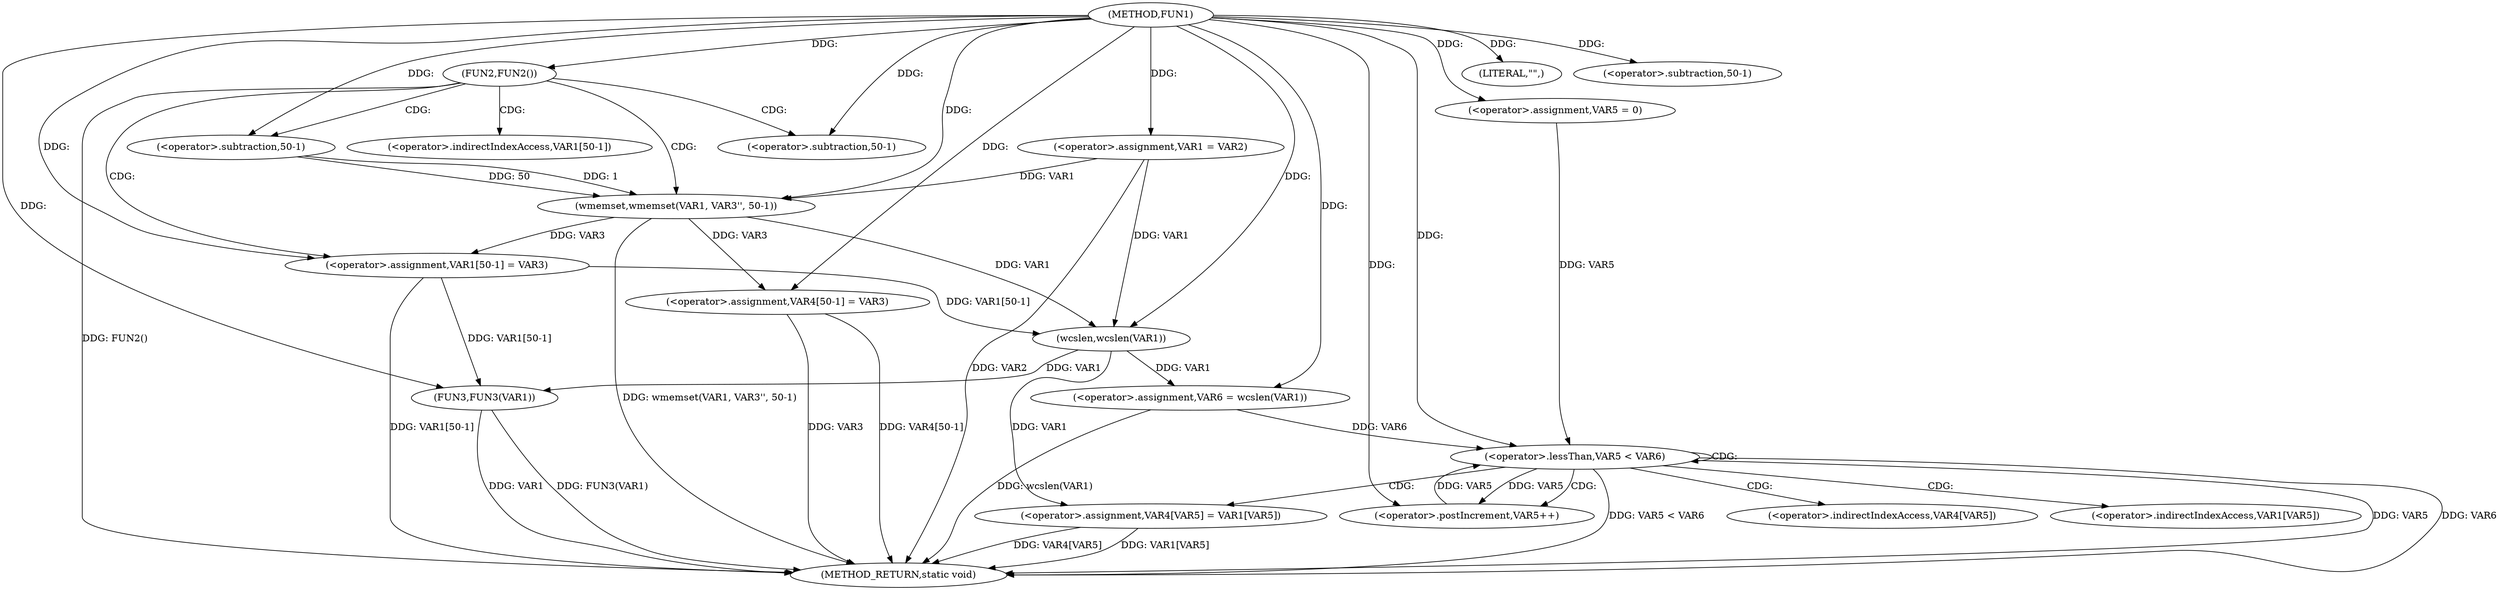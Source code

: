 digraph FUN1 {  
"1000100" [label = "(METHOD,FUN1)" ]
"1000157" [label = "(METHOD_RETURN,static void)" ]
"1000104" [label = "(<operator>.assignment,VAR1 = VAR2)" ]
"1000108" [label = "(FUN2,FUN2())" ]
"1000110" [label = "(wmemset,wmemset(VAR1, VAR3'', 50-1))" ]
"1000113" [label = "(<operator>.subtraction,50-1)" ]
"1000116" [label = "(<operator>.assignment,VAR1[50-1] = VAR3)" ]
"1000119" [label = "(<operator>.subtraction,50-1)" ]
"1000124" [label = "(LITERAL,\"\",)" ]
"1000127" [label = "(<operator>.assignment,VAR6 = wcslen(VAR1))" ]
"1000129" [label = "(wcslen,wcslen(VAR1))" ]
"1000132" [label = "(<operator>.assignment,VAR5 = 0)" ]
"1000135" [label = "(<operator>.lessThan,VAR5 < VAR6)" ]
"1000138" [label = "(<operator>.postIncrement,VAR5++)" ]
"1000141" [label = "(<operator>.assignment,VAR4[VAR5] = VAR1[VAR5])" ]
"1000148" [label = "(<operator>.assignment,VAR4[50-1] = VAR3)" ]
"1000151" [label = "(<operator>.subtraction,50-1)" ]
"1000155" [label = "(FUN3,FUN3(VAR1))" ]
"1000117" [label = "(<operator>.indirectIndexAccess,VAR1[50-1])" ]
"1000142" [label = "(<operator>.indirectIndexAccess,VAR4[VAR5])" ]
"1000145" [label = "(<operator>.indirectIndexAccess,VAR1[VAR5])" ]
  "1000116" -> "1000157"  [ label = "DDG: VAR1[50-1]"] 
  "1000141" -> "1000157"  [ label = "DDG: VAR4[VAR5]"] 
  "1000108" -> "1000157"  [ label = "DDG: FUN2()"] 
  "1000148" -> "1000157"  [ label = "DDG: VAR3"] 
  "1000127" -> "1000157"  [ label = "DDG: wcslen(VAR1)"] 
  "1000155" -> "1000157"  [ label = "DDG: FUN3(VAR1)"] 
  "1000148" -> "1000157"  [ label = "DDG: VAR4[50-1]"] 
  "1000135" -> "1000157"  [ label = "DDG: VAR5 < VAR6"] 
  "1000110" -> "1000157"  [ label = "DDG: wmemset(VAR1, VAR3'', 50-1)"] 
  "1000135" -> "1000157"  [ label = "DDG: VAR5"] 
  "1000141" -> "1000157"  [ label = "DDG: VAR1[VAR5]"] 
  "1000155" -> "1000157"  [ label = "DDG: VAR1"] 
  "1000135" -> "1000157"  [ label = "DDG: VAR6"] 
  "1000104" -> "1000157"  [ label = "DDG: VAR2"] 
  "1000100" -> "1000104"  [ label = "DDG: "] 
  "1000100" -> "1000108"  [ label = "DDG: "] 
  "1000104" -> "1000110"  [ label = "DDG: VAR1"] 
  "1000100" -> "1000110"  [ label = "DDG: "] 
  "1000113" -> "1000110"  [ label = "DDG: 50"] 
  "1000113" -> "1000110"  [ label = "DDG: 1"] 
  "1000100" -> "1000113"  [ label = "DDG: "] 
  "1000110" -> "1000116"  [ label = "DDG: VAR3"] 
  "1000100" -> "1000116"  [ label = "DDG: "] 
  "1000100" -> "1000119"  [ label = "DDG: "] 
  "1000100" -> "1000124"  [ label = "DDG: "] 
  "1000129" -> "1000127"  [ label = "DDG: VAR1"] 
  "1000100" -> "1000127"  [ label = "DDG: "] 
  "1000116" -> "1000129"  [ label = "DDG: VAR1[50-1]"] 
  "1000104" -> "1000129"  [ label = "DDG: VAR1"] 
  "1000110" -> "1000129"  [ label = "DDG: VAR1"] 
  "1000100" -> "1000129"  [ label = "DDG: "] 
  "1000100" -> "1000132"  [ label = "DDG: "] 
  "1000138" -> "1000135"  [ label = "DDG: VAR5"] 
  "1000132" -> "1000135"  [ label = "DDG: VAR5"] 
  "1000100" -> "1000135"  [ label = "DDG: "] 
  "1000127" -> "1000135"  [ label = "DDG: VAR6"] 
  "1000135" -> "1000138"  [ label = "DDG: VAR5"] 
  "1000100" -> "1000138"  [ label = "DDG: "] 
  "1000129" -> "1000141"  [ label = "DDG: VAR1"] 
  "1000100" -> "1000148"  [ label = "DDG: "] 
  "1000110" -> "1000148"  [ label = "DDG: VAR3"] 
  "1000100" -> "1000151"  [ label = "DDG: "] 
  "1000116" -> "1000155"  [ label = "DDG: VAR1[50-1]"] 
  "1000129" -> "1000155"  [ label = "DDG: VAR1"] 
  "1000100" -> "1000155"  [ label = "DDG: "] 
  "1000108" -> "1000110"  [ label = "CDG: "] 
  "1000108" -> "1000116"  [ label = "CDG: "] 
  "1000108" -> "1000117"  [ label = "CDG: "] 
  "1000108" -> "1000113"  [ label = "CDG: "] 
  "1000108" -> "1000119"  [ label = "CDG: "] 
  "1000135" -> "1000142"  [ label = "CDG: "] 
  "1000135" -> "1000141"  [ label = "CDG: "] 
  "1000135" -> "1000145"  [ label = "CDG: "] 
  "1000135" -> "1000135"  [ label = "CDG: "] 
  "1000135" -> "1000138"  [ label = "CDG: "] 
}
